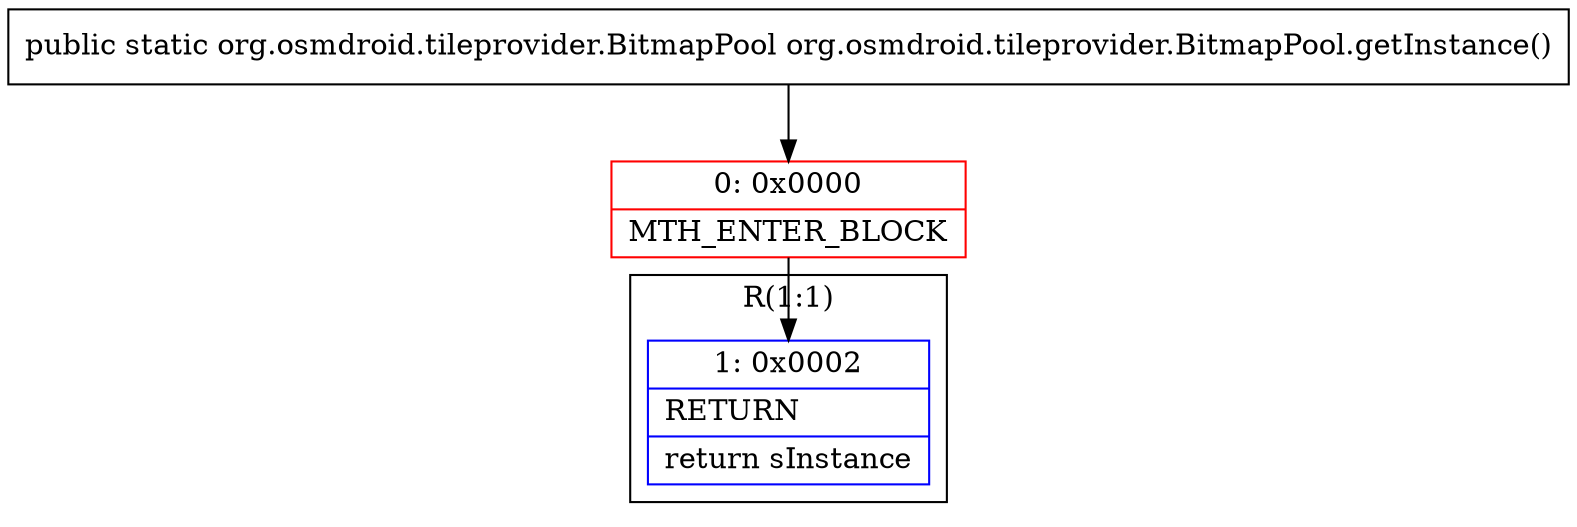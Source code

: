 digraph "CFG fororg.osmdroid.tileprovider.BitmapPool.getInstance()Lorg\/osmdroid\/tileprovider\/BitmapPool;" {
subgraph cluster_Region_305958895 {
label = "R(1:1)";
node [shape=record,color=blue];
Node_1 [shape=record,label="{1\:\ 0x0002|RETURN\l|return sInstance\l}"];
}
Node_0 [shape=record,color=red,label="{0\:\ 0x0000|MTH_ENTER_BLOCK\l}"];
MethodNode[shape=record,label="{public static org.osmdroid.tileprovider.BitmapPool org.osmdroid.tileprovider.BitmapPool.getInstance() }"];
MethodNode -> Node_0;
Node_0 -> Node_1;
}

